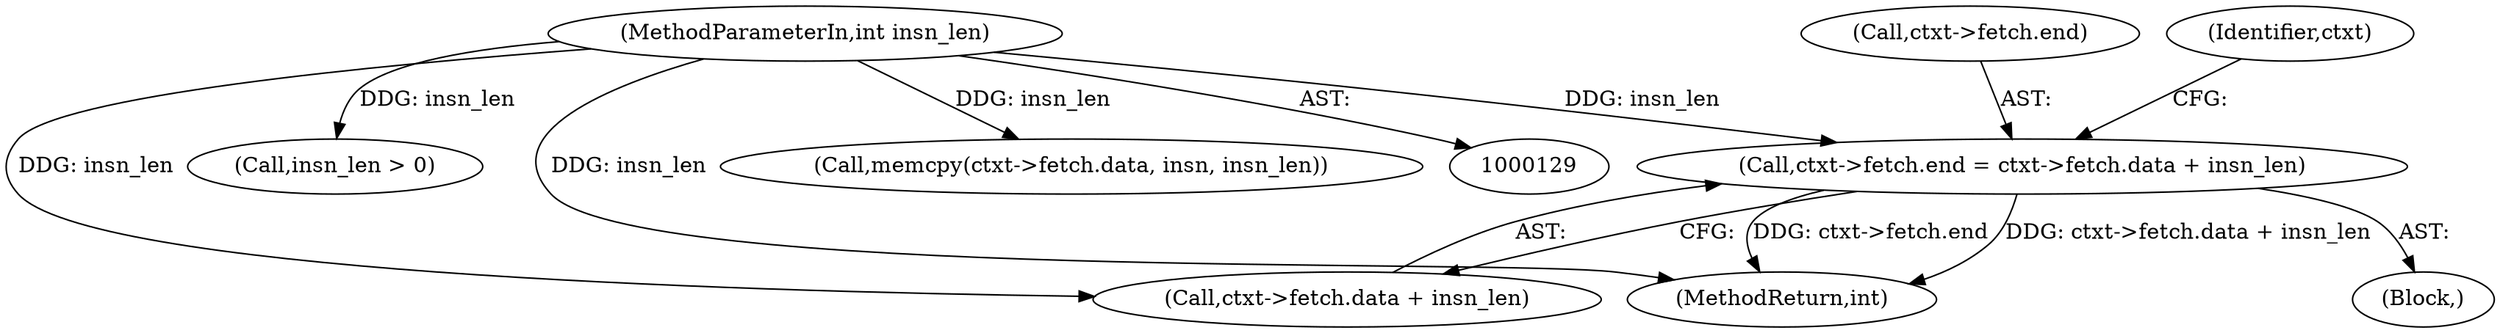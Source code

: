 digraph "0_linux_d9092f52d7e61dd1557f2db2400ddb430e85937e@integer" {
"1000187" [label="(Call,ctxt->fetch.end = ctxt->fetch.data + insn_len)"];
"1000132" [label="(MethodParameterIn,int insn_len)"];
"1000193" [label="(Call,ctxt->fetch.data + insn_len)"];
"1000188" [label="(Call,ctxt->fetch.end)"];
"1001128" [label="(MethodReturn,int)"];
"1000206" [label="(Call,insn_len > 0)"];
"1000209" [label="(Call,memcpy(ctxt->fetch.data, insn, insn_len))"];
"1000202" [label="(Identifier,ctxt)"];
"1000187" [label="(Call,ctxt->fetch.end = ctxt->fetch.data + insn_len)"];
"1000132" [label="(MethodParameterIn,int insn_len)"];
"1000133" [label="(Block,)"];
"1000187" -> "1000133"  [label="AST: "];
"1000187" -> "1000193"  [label="CFG: "];
"1000188" -> "1000187"  [label="AST: "];
"1000193" -> "1000187"  [label="AST: "];
"1000202" -> "1000187"  [label="CFG: "];
"1000187" -> "1001128"  [label="DDG: ctxt->fetch.end"];
"1000187" -> "1001128"  [label="DDG: ctxt->fetch.data + insn_len"];
"1000132" -> "1000187"  [label="DDG: insn_len"];
"1000132" -> "1000129"  [label="AST: "];
"1000132" -> "1001128"  [label="DDG: insn_len"];
"1000132" -> "1000193"  [label="DDG: insn_len"];
"1000132" -> "1000206"  [label="DDG: insn_len"];
"1000132" -> "1000209"  [label="DDG: insn_len"];
}
